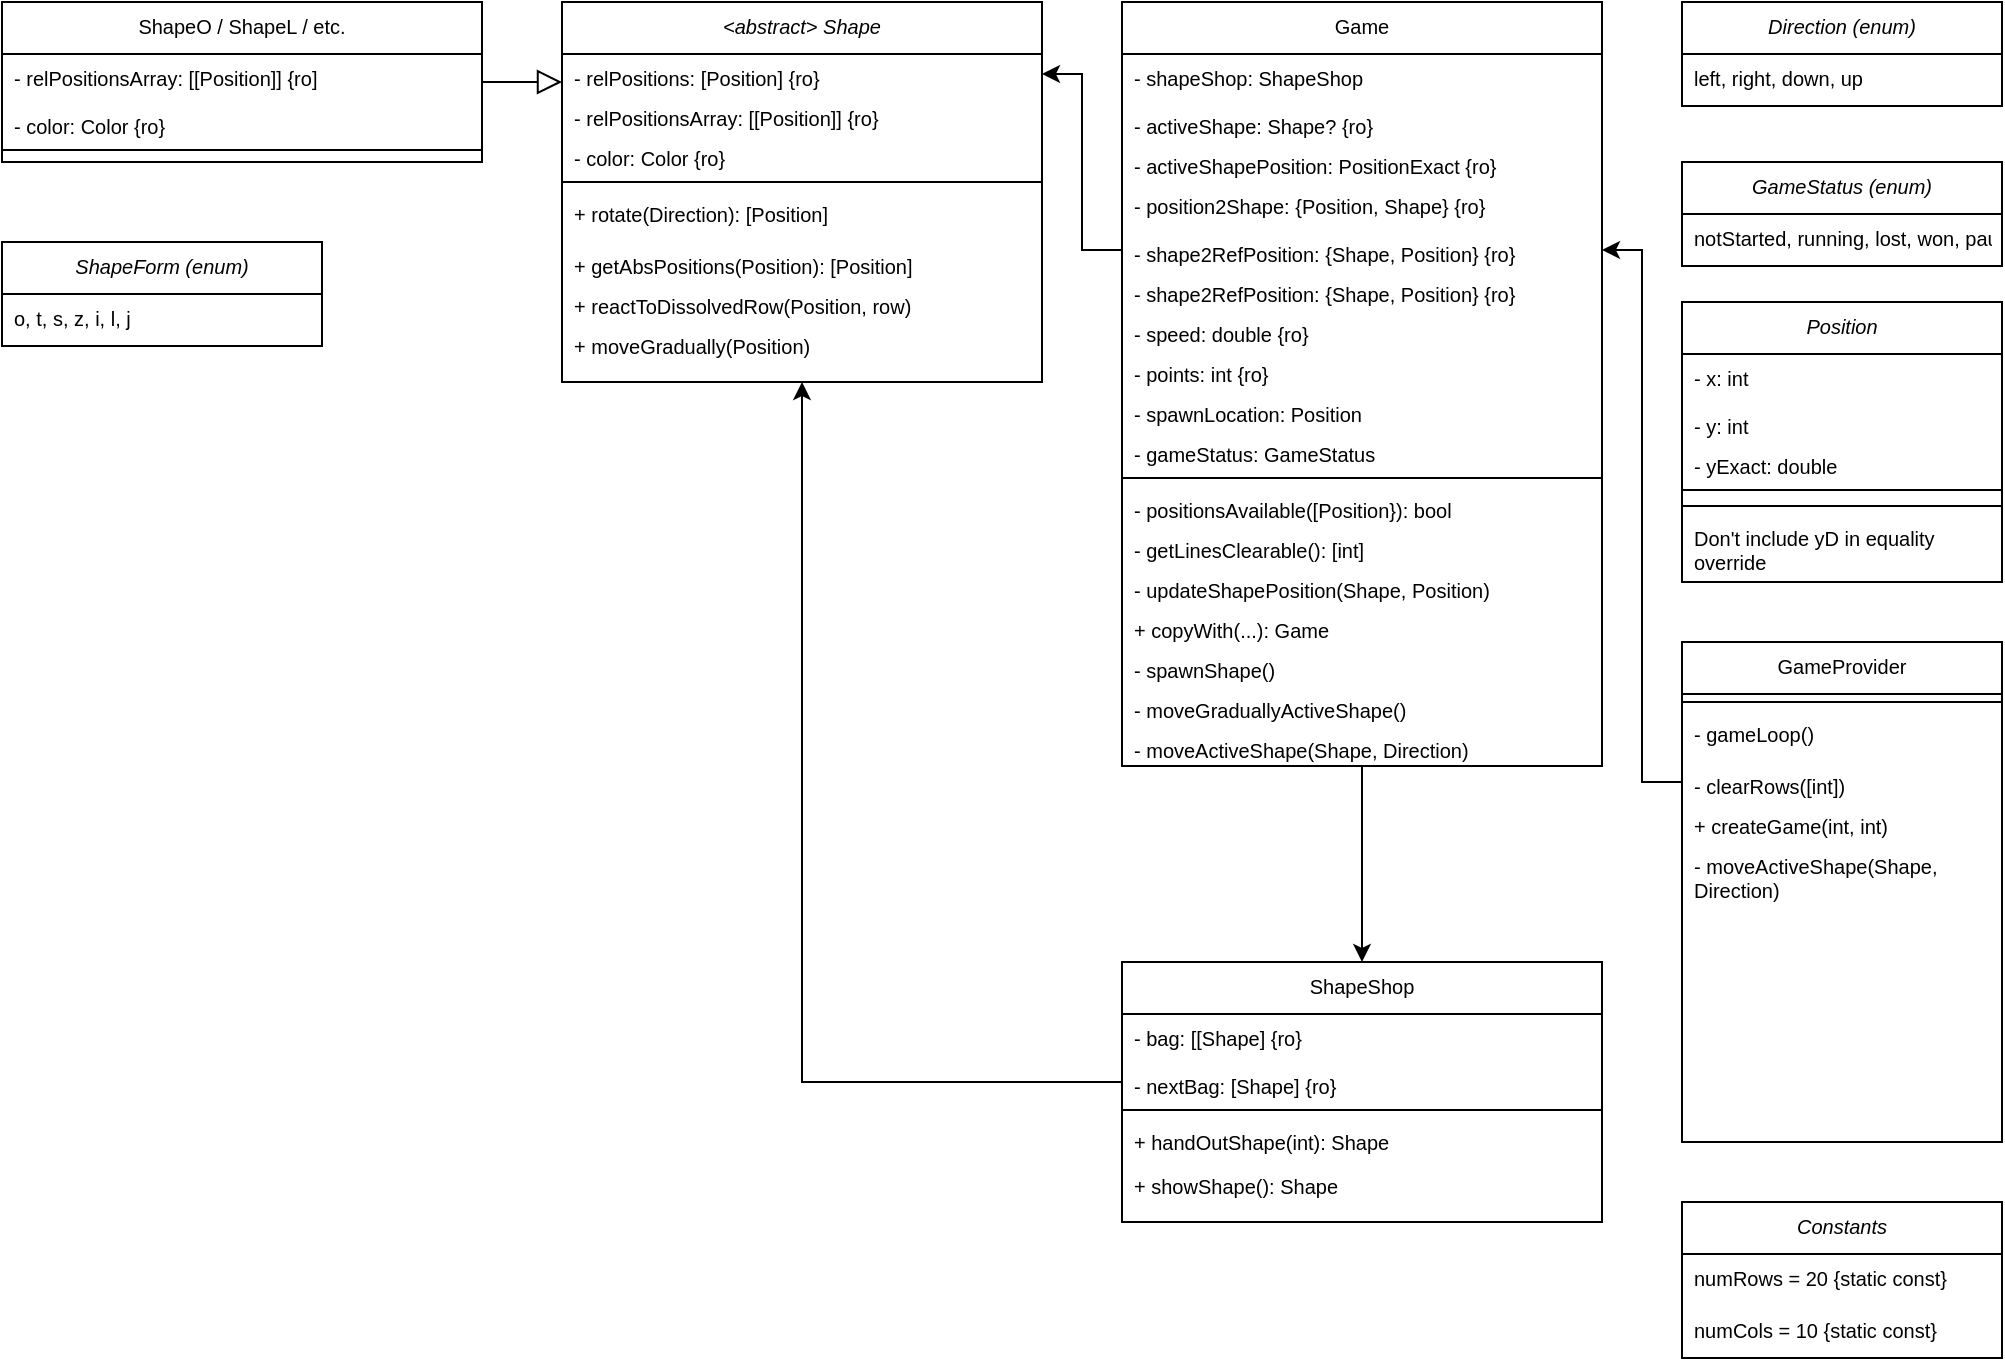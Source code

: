 <mxfile version="14.1.8" type="device"><diagram id="C5RBs43oDa-KdzZeNtuy" name="Page-1"><mxGraphModel dx="339" dy="326" grid="1" gridSize="10" guides="1" tooltips="1" connect="1" arrows="1" fold="1" page="1" pageScale="1" pageWidth="1169" pageHeight="827" math="0" shadow="0"><root><mxCell id="WIyWlLk6GJQsqaUBKTNV-0"/><mxCell id="WIyWlLk6GJQsqaUBKTNV-1" parent="WIyWlLk6GJQsqaUBKTNV-0"/><mxCell id="zkfFHV4jXpPFQw0GAbJ--0" value="&lt;abstract&gt; Shape" style="swimlane;fontStyle=2;align=center;verticalAlign=top;childLayout=stackLayout;horizontal=1;startSize=26;horizontalStack=0;resizeParent=1;resizeLast=0;collapsible=1;marginBottom=0;rounded=0;shadow=0;strokeWidth=1;fontSize=10;" parent="WIyWlLk6GJQsqaUBKTNV-1" vertex="1"><mxGeometry x="400" y="40" width="240" height="190" as="geometry"><mxRectangle x="230" y="140" width="160" height="26" as="alternateBounds"/></mxGeometry></mxCell><mxCell id="BvGE6Ee7fU8jp91eKPD7-6" value="- relPositions: [Position] {ro}" style="text;align=left;verticalAlign=top;spacingLeft=4;spacingRight=4;overflow=hidden;rotatable=0;points=[[0,0.5],[1,0.5]];portConstraint=eastwest;fontSize=10;" parent="zkfFHV4jXpPFQw0GAbJ--0" vertex="1"><mxGeometry y="26" width="240" height="20" as="geometry"/></mxCell><mxCell id="X8LODUkjvH6Go8XH6GLs-17" value="- relPositionsArray: [[Position]] {ro}" style="text;align=left;verticalAlign=top;spacingLeft=4;spacingRight=4;overflow=hidden;rotatable=0;points=[[0,0.5],[1,0.5]];portConstraint=eastwest;fontSize=10;" parent="zkfFHV4jXpPFQw0GAbJ--0" vertex="1"><mxGeometry y="46" width="240" height="20" as="geometry"/></mxCell><mxCell id="zkfFHV4jXpPFQw0GAbJ--5" value="- color: Color {ro}" style="text;align=left;verticalAlign=top;spacingLeft=4;spacingRight=4;overflow=hidden;rotatable=0;points=[[0,0.5],[1,0.5]];portConstraint=eastwest;fontSize=10;" parent="zkfFHV4jXpPFQw0GAbJ--0" vertex="1"><mxGeometry y="66" width="240" height="20" as="geometry"/></mxCell><mxCell id="zkfFHV4jXpPFQw0GAbJ--4" value="" style="line;html=1;strokeWidth=1;align=left;verticalAlign=middle;spacingTop=-1;spacingLeft=3;spacingRight=3;rotatable=0;labelPosition=right;points=[];portConstraint=eastwest;fontSize=10;" parent="zkfFHV4jXpPFQw0GAbJ--0" vertex="1"><mxGeometry y="86" width="240" height="8" as="geometry"/></mxCell><mxCell id="X8LODUkjvH6Go8XH6GLs-16" value="+ rotate(Direction): [Position]" style="text;align=left;verticalAlign=top;spacingLeft=4;spacingRight=4;overflow=hidden;rotatable=0;points=[[0,0.5],[1,0.5]];portConstraint=eastwest;fontSize=10;whiteSpace=wrap;" parent="zkfFHV4jXpPFQw0GAbJ--0" vertex="1"><mxGeometry y="94" width="240" height="26" as="geometry"/></mxCell><mxCell id="X8LODUkjvH6Go8XH6GLs-12" value="+ getAbsPositions(Position): [Position]" style="text;align=left;verticalAlign=top;spacingLeft=4;spacingRight=4;overflow=hidden;rotatable=0;points=[[0,0.5],[1,0.5]];portConstraint=eastwest;fontSize=10;" parent="zkfFHV4jXpPFQw0GAbJ--0" vertex="1"><mxGeometry y="120" width="240" height="20" as="geometry"/></mxCell><mxCell id="X8LODUkjvH6Go8XH6GLs-26" value="+ reactToDissolvedRow(Position, row)" style="text;align=left;verticalAlign=top;spacingLeft=4;spacingRight=4;overflow=hidden;rotatable=0;points=[[0,0.5],[1,0.5]];portConstraint=eastwest;fontSize=10;" parent="zkfFHV4jXpPFQw0GAbJ--0" vertex="1"><mxGeometry y="140" width="240" height="20" as="geometry"/></mxCell><mxCell id="X8LODUkjvH6Go8XH6GLs-66" value="+ moveGradually(Position)" style="text;align=left;verticalAlign=top;spacingLeft=4;spacingRight=4;overflow=hidden;rotatable=0;points=[[0,0.5],[1,0.5]];portConstraint=eastwest;fontSize=10;" parent="zkfFHV4jXpPFQw0GAbJ--0" vertex="1"><mxGeometry y="160" width="240" height="20" as="geometry"/></mxCell><mxCell id="zkfFHV4jXpPFQw0GAbJ--6" value="ShapeO / ShapeL / etc." style="swimlane;fontStyle=0;align=center;verticalAlign=top;childLayout=stackLayout;horizontal=1;startSize=26;horizontalStack=0;resizeParent=1;resizeLast=0;collapsible=1;marginBottom=0;rounded=0;shadow=0;strokeWidth=1;fontSize=10;" parent="WIyWlLk6GJQsqaUBKTNV-1" vertex="1"><mxGeometry x="120" y="40" width="240" height="80" as="geometry"><mxRectangle x="130" y="380" width="160" height="26" as="alternateBounds"/></mxGeometry></mxCell><mxCell id="zkfFHV4jXpPFQw0GAbJ--7" value="- relPositionsArray: [[Position]] {ro]" style="text;align=left;verticalAlign=top;spacingLeft=4;spacingRight=4;overflow=hidden;rotatable=0;points=[[0,0.5],[1,0.5]];portConstraint=eastwest;fontSize=10;" parent="zkfFHV4jXpPFQw0GAbJ--6" vertex="1"><mxGeometry y="26" width="240" height="24" as="geometry"/></mxCell><mxCell id="zkfFHV4jXpPFQw0GAbJ--8" value="- color: Color {ro}" style="text;align=left;verticalAlign=top;spacingLeft=4;spacingRight=4;overflow=hidden;rotatable=0;points=[[0,0.5],[1,0.5]];portConstraint=eastwest;rounded=0;shadow=0;html=0;fontSize=10;" parent="zkfFHV4jXpPFQw0GAbJ--6" vertex="1"><mxGeometry y="50" width="240" height="20" as="geometry"/></mxCell><mxCell id="zkfFHV4jXpPFQw0GAbJ--9" value="" style="line;html=1;strokeWidth=1;align=left;verticalAlign=middle;spacingTop=-1;spacingLeft=3;spacingRight=3;rotatable=0;labelPosition=right;points=[];portConstraint=eastwest;fontSize=10;" parent="zkfFHV4jXpPFQw0GAbJ--6" vertex="1"><mxGeometry y="70" width="240" height="8" as="geometry"/></mxCell><mxCell id="zkfFHV4jXpPFQw0GAbJ--12" value="" style="endArrow=block;endSize=10;endFill=0;shadow=0;strokeWidth=1;rounded=0;edgeStyle=elbowEdgeStyle;elbow=vertical;fontSize=10;" parent="WIyWlLk6GJQsqaUBKTNV-1" source="zkfFHV4jXpPFQw0GAbJ--6" target="zkfFHV4jXpPFQw0GAbJ--0" edge="1"><mxGeometry width="160" relative="1" as="geometry"><mxPoint x="520" y="203" as="sourcePoint"/><mxPoint x="520" y="203" as="targetPoint"/></mxGeometry></mxCell><mxCell id="BvGE6Ee7fU8jp91eKPD7-8" value="Direction (enum)" style="swimlane;fontStyle=2;align=center;verticalAlign=top;childLayout=stackLayout;horizontal=1;startSize=26;horizontalStack=0;resizeParent=1;resizeLast=0;collapsible=1;marginBottom=0;rounded=0;shadow=0;strokeWidth=1;fontSize=10;" parent="WIyWlLk6GJQsqaUBKTNV-1" vertex="1"><mxGeometry x="960" y="40" width="160" height="52" as="geometry"><mxRectangle x="230" y="140" width="160" height="26" as="alternateBounds"/></mxGeometry></mxCell><mxCell id="BvGE6Ee7fU8jp91eKPD7-9" value="left, right, down, up" style="text;align=left;verticalAlign=top;spacingLeft=4;spacingRight=4;overflow=hidden;rotatable=0;points=[[0,0.5],[1,0.5]];portConstraint=eastwest;fontSize=10;" parent="BvGE6Ee7fU8jp91eKPD7-8" vertex="1"><mxGeometry y="26" width="160" height="26" as="geometry"/></mxCell><mxCell id="X8LODUkjvH6Go8XH6GLs-83" style="edgeStyle=orthogonalEdgeStyle;rounded=0;orthogonalLoop=1;jettySize=auto;html=1;entryX=0.5;entryY=0;entryDx=0;entryDy=0;startArrow=none;startFill=0;endArrow=classic;endFill=1;fontSize=10;" parent="WIyWlLk6GJQsqaUBKTNV-1" source="BvGE6Ee7fU8jp91eKPD7-17" target="X8LODUkjvH6Go8XH6GLs-29" edge="1"><mxGeometry relative="1" as="geometry"/></mxCell><mxCell id="BvGE6Ee7fU8jp91eKPD7-17" value="Game" style="swimlane;fontStyle=0;align=center;verticalAlign=top;childLayout=stackLayout;horizontal=1;startSize=26;horizontalStack=0;resizeParent=1;resizeLast=0;collapsible=1;marginBottom=0;rounded=0;shadow=0;strokeWidth=1;fontSize=10;" parent="WIyWlLk6GJQsqaUBKTNV-1" vertex="1"><mxGeometry x="680" y="40" width="240" height="382" as="geometry"><mxRectangle x="550" y="140" width="160" height="26" as="alternateBounds"/></mxGeometry></mxCell><mxCell id="X8LODUkjvH6Go8XH6GLs-60" value="- shapeShop: ShapeShop" style="text;align=left;verticalAlign=top;spacingLeft=4;spacingRight=4;overflow=hidden;rotatable=0;points=[[0,0.5],[1,0.5]];portConstraint=eastwest;fontSize=10;" parent="BvGE6Ee7fU8jp91eKPD7-17" vertex="1"><mxGeometry y="26" width="240" height="24" as="geometry"/></mxCell><mxCell id="BvGE6Ee7fU8jp91eKPD7-19" value="- activeShape: Shape? {ro}" style="text;align=left;verticalAlign=top;spacingLeft=4;spacingRight=4;overflow=hidden;rotatable=0;points=[[0,0.5],[1,0.5]];portConstraint=eastwest;rounded=0;shadow=0;html=0;fontSize=10;" parent="BvGE6Ee7fU8jp91eKPD7-17" vertex="1"><mxGeometry y="50" width="240" height="20" as="geometry"/></mxCell><mxCell id="HGt9CGZJZg_WIU4_0yQc-1" value="- activeShapePosition: PositionExact {ro}" style="text;align=left;verticalAlign=top;spacingLeft=4;spacingRight=4;overflow=hidden;rotatable=0;points=[[0,0.5],[1,0.5]];portConstraint=eastwest;rounded=0;shadow=0;html=0;fontSize=10;" vertex="1" parent="BvGE6Ee7fU8jp91eKPD7-17"><mxGeometry y="70" width="240" height="20" as="geometry"/></mxCell><mxCell id="BvGE6Ee7fU8jp91eKPD7-18" value="- position2Shape: {Position, Shape} {ro}" style="text;align=left;verticalAlign=top;spacingLeft=4;spacingRight=4;overflow=hidden;rotatable=0;points=[[0,0.5],[1,0.5]];portConstraint=eastwest;fontSize=10;" parent="BvGE6Ee7fU8jp91eKPD7-17" vertex="1"><mxGeometry y="90" width="240" height="24" as="geometry"/></mxCell><mxCell id="X8LODUkjvH6Go8XH6GLs-19" value="- shape2RefPosition: {Shape, Position} {ro}" style="text;align=left;verticalAlign=top;spacingLeft=4;spacingRight=4;overflow=hidden;rotatable=0;points=[[0,0.5],[1,0.5]];portConstraint=eastwest;fontSize=10;" parent="BvGE6Ee7fU8jp91eKPD7-17" vertex="1"><mxGeometry y="114" width="240" height="20" as="geometry"/></mxCell><mxCell id="HGt9CGZJZg_WIU4_0yQc-0" value="- shape2RefPosition: {Shape, Position} {ro}" style="text;align=left;verticalAlign=top;spacingLeft=4;spacingRight=4;overflow=hidden;rotatable=0;points=[[0,0.5],[1,0.5]];portConstraint=eastwest;fontSize=10;" vertex="1" parent="BvGE6Ee7fU8jp91eKPD7-17"><mxGeometry y="134" width="240" height="20" as="geometry"/></mxCell><mxCell id="X8LODUkjvH6Go8XH6GLs-20" value="- speed: double {ro}" style="text;align=left;verticalAlign=top;spacingLeft=4;spacingRight=4;overflow=hidden;rotatable=0;points=[[0,0.5],[1,0.5]];portConstraint=eastwest;rounded=0;shadow=0;html=0;fontSize=10;" parent="BvGE6Ee7fU8jp91eKPD7-17" vertex="1"><mxGeometry y="154" width="240" height="20" as="geometry"/></mxCell><mxCell id="BvGE6Ee7fU8jp91eKPD7-21" value="- points: int {ro}" style="text;align=left;verticalAlign=top;spacingLeft=4;spacingRight=4;overflow=hidden;rotatable=0;points=[[0,0.5],[1,0.5]];portConstraint=eastwest;rounded=0;shadow=0;html=0;fontSize=10;" parent="BvGE6Ee7fU8jp91eKPD7-17" vertex="1"><mxGeometry y="174" width="240" height="20" as="geometry"/></mxCell><mxCell id="X8LODUkjvH6Go8XH6GLs-62" value="- spawnLocation: Position" style="text;align=left;verticalAlign=top;spacingLeft=4;spacingRight=4;overflow=hidden;rotatable=0;points=[[0,0.5],[1,0.5]];portConstraint=eastwest;rounded=0;shadow=0;html=0;fontSize=10;" parent="BvGE6Ee7fU8jp91eKPD7-17" vertex="1"><mxGeometry y="194" width="240" height="20" as="geometry"/></mxCell><mxCell id="X8LODUkjvH6Go8XH6GLs-63" value="- gameStatus: GameStatus" style="text;align=left;verticalAlign=top;spacingLeft=4;spacingRight=4;overflow=hidden;rotatable=0;points=[[0,0.5],[1,0.5]];portConstraint=eastwest;rounded=0;shadow=0;html=0;fontSize=10;" parent="BvGE6Ee7fU8jp91eKPD7-17" vertex="1"><mxGeometry y="214" width="240" height="20" as="geometry"/></mxCell><mxCell id="BvGE6Ee7fU8jp91eKPD7-23" value="" style="line;html=1;strokeWidth=1;align=left;verticalAlign=middle;spacingTop=-1;spacingLeft=3;spacingRight=3;rotatable=0;labelPosition=right;points=[];portConstraint=eastwest;fontSize=10;" parent="BvGE6Ee7fU8jp91eKPD7-17" vertex="1"><mxGeometry y="234" width="240" height="8" as="geometry"/></mxCell><mxCell id="X8LODUkjvH6Go8XH6GLs-14" value="- positionsAvailable([Position}): bool" style="text;align=left;verticalAlign=top;spacingLeft=4;spacingRight=4;overflow=hidden;rotatable=0;points=[[0,0.5],[1,0.5]];portConstraint=eastwest;rounded=0;shadow=0;html=0;fontSize=10;whiteSpace=wrap;" parent="BvGE6Ee7fU8jp91eKPD7-17" vertex="1"><mxGeometry y="242" width="240" height="20" as="geometry"/></mxCell><mxCell id="X8LODUkjvH6Go8XH6GLs-25" value="- getLinesClearable(): [int]" style="text;align=left;verticalAlign=top;spacingLeft=4;spacingRight=4;overflow=hidden;rotatable=0;points=[[0,0.5],[1,0.5]];portConstraint=eastwest;rounded=0;shadow=0;html=0;fontSize=10;whiteSpace=wrap;" parent="BvGE6Ee7fU8jp91eKPD7-17" vertex="1"><mxGeometry y="262" width="240" height="20" as="geometry"/></mxCell><mxCell id="X8LODUkjvH6Go8XH6GLs-27" value="- updateShapePosition(Shape, Position)" style="text;align=left;verticalAlign=top;spacingLeft=4;spacingRight=4;overflow=hidden;rotatable=0;points=[[0,0.5],[1,0.5]];portConstraint=eastwest;rounded=0;shadow=0;html=0;fontSize=10;whiteSpace=wrap;" parent="BvGE6Ee7fU8jp91eKPD7-17" vertex="1"><mxGeometry y="282" width="240" height="20" as="geometry"/></mxCell><mxCell id="X8LODUkjvH6Go8XH6GLs-55" value="+ copyWith(...): Game" style="text;align=left;verticalAlign=top;spacingLeft=4;spacingRight=4;overflow=hidden;rotatable=0;points=[[0,0.5],[1,0.5]];portConstraint=eastwest;rounded=0;shadow=0;html=0;fontSize=10;whiteSpace=wrap;" parent="BvGE6Ee7fU8jp91eKPD7-17" vertex="1"><mxGeometry y="302" width="240" height="20" as="geometry"/></mxCell><mxCell id="X8LODUkjvH6Go8XH6GLs-61" value="- spawnShape()" style="text;align=left;verticalAlign=top;spacingLeft=4;spacingRight=4;overflow=hidden;rotatable=0;points=[[0,0.5],[1,0.5]];portConstraint=eastwest;rounded=0;shadow=0;html=0;fontSize=10;whiteSpace=wrap;" parent="BvGE6Ee7fU8jp91eKPD7-17" vertex="1"><mxGeometry y="322" width="240" height="20" as="geometry"/></mxCell><mxCell id="X8LODUkjvH6Go8XH6GLs-67" value="- moveGraduallyActiveShape()" style="text;align=left;verticalAlign=top;spacingLeft=4;spacingRight=4;overflow=hidden;rotatable=0;points=[[0,0.5],[1,0.5]];portConstraint=eastwest;rounded=0;shadow=0;html=0;fontSize=10;whiteSpace=wrap;" parent="BvGE6Ee7fU8jp91eKPD7-17" vertex="1"><mxGeometry y="342" width="240" height="20" as="geometry"/></mxCell><mxCell id="X8LODUkjvH6Go8XH6GLs-89" value="- moveActiveShape(Shape, Direction)" style="text;align=left;verticalAlign=top;spacingLeft=4;spacingRight=4;overflow=hidden;rotatable=0;points=[[0,0.5],[1,0.5]];portConstraint=eastwest;rounded=0;shadow=0;html=0;fontSize=10;whiteSpace=wrap;" parent="BvGE6Ee7fU8jp91eKPD7-17" vertex="1"><mxGeometry y="362" width="240" height="20" as="geometry"/></mxCell><mxCell id="X8LODUkjvH6Go8XH6GLs-23" style="edgeStyle=orthogonalEdgeStyle;rounded=0;orthogonalLoop=1;jettySize=auto;html=1;exitX=1;exitY=0.5;exitDx=0;exitDy=0;entryX=0;entryY=0.5;entryDx=0;entryDy=0;fontSize=10;startArrow=classic;startFill=1;endArrow=none;endFill=0;fillColor=#f5f5f5;" parent="WIyWlLk6GJQsqaUBKTNV-1" source="BvGE6Ee7fU8jp91eKPD7-6" target="X8LODUkjvH6Go8XH6GLs-19" edge="1"><mxGeometry relative="1" as="geometry"/></mxCell><mxCell id="X8LODUkjvH6Go8XH6GLs-29" value="ShapeShop" style="swimlane;fontStyle=0;align=center;verticalAlign=top;childLayout=stackLayout;horizontal=1;startSize=26;horizontalStack=0;resizeParent=1;resizeLast=0;collapsible=1;marginBottom=0;rounded=0;shadow=0;strokeWidth=1;fontSize=10;" parent="WIyWlLk6GJQsqaUBKTNV-1" vertex="1"><mxGeometry x="680" y="520" width="240" height="130" as="geometry"><mxRectangle x="230" y="140" width="160" height="26" as="alternateBounds"/></mxGeometry></mxCell><mxCell id="X8LODUkjvH6Go8XH6GLs-30" value="- bag: [[Shape] {ro}" style="text;align=left;verticalAlign=top;spacingLeft=4;spacingRight=4;overflow=hidden;rotatable=0;points=[[0,0.5],[1,0.5]];portConstraint=eastwest;fontSize=10;" parent="X8LODUkjvH6Go8XH6GLs-29" vertex="1"><mxGeometry y="26" width="240" height="24" as="geometry"/></mxCell><mxCell id="X8LODUkjvH6Go8XH6GLs-31" value="- nextBag: [Shape] {ro}" style="text;align=left;verticalAlign=top;spacingLeft=4;spacingRight=4;overflow=hidden;rotatable=0;points=[[0,0.5],[1,0.5]];portConstraint=eastwest;fontSize=10;" parent="X8LODUkjvH6Go8XH6GLs-29" vertex="1"><mxGeometry y="50" width="240" height="20" as="geometry"/></mxCell><mxCell id="X8LODUkjvH6Go8XH6GLs-34" value="" style="line;html=1;strokeWidth=1;align=left;verticalAlign=middle;spacingTop=-1;spacingLeft=3;spacingRight=3;rotatable=0;labelPosition=right;points=[];portConstraint=eastwest;fontSize=10;" parent="X8LODUkjvH6Go8XH6GLs-29" vertex="1"><mxGeometry y="70" width="240" height="8" as="geometry"/></mxCell><mxCell id="X8LODUkjvH6Go8XH6GLs-35" value="+ handOutShape(int): Shape" style="text;align=left;verticalAlign=top;spacingLeft=4;spacingRight=4;overflow=hidden;rotatable=0;points=[[0,0.5],[1,0.5]];portConstraint=eastwest;fontSize=10;whiteSpace=wrap;" parent="X8LODUkjvH6Go8XH6GLs-29" vertex="1"><mxGeometry y="78" width="240" height="22" as="geometry"/></mxCell><mxCell id="X8LODUkjvH6Go8XH6GLs-57" value="+ showShape(): Shape" style="text;align=left;verticalAlign=top;spacingLeft=4;spacingRight=4;overflow=hidden;rotatable=0;points=[[0,0.5],[1,0.5]];portConstraint=eastwest;fontSize=10;whiteSpace=wrap;" parent="X8LODUkjvH6Go8XH6GLs-29" vertex="1"><mxGeometry y="100" width="240" height="22" as="geometry"/></mxCell><mxCell id="X8LODUkjvH6Go8XH6GLs-39" value="GameProvider" style="swimlane;fontStyle=0;align=center;verticalAlign=top;childLayout=stackLayout;horizontal=1;startSize=26;horizontalStack=0;resizeParent=1;resizeLast=0;collapsible=1;marginBottom=0;rounded=0;shadow=0;strokeWidth=1;fontSize=10;" parent="WIyWlLk6GJQsqaUBKTNV-1" vertex="1"><mxGeometry x="960" y="360" width="160" height="250" as="geometry"><mxRectangle x="550" y="140" width="160" height="26" as="alternateBounds"/></mxGeometry></mxCell><mxCell id="X8LODUkjvH6Go8XH6GLs-47" value="" style="line;html=1;strokeWidth=1;align=left;verticalAlign=middle;spacingTop=-1;spacingLeft=3;spacingRight=3;rotatable=0;labelPosition=right;points=[];portConstraint=eastwest;fontSize=10;" parent="X8LODUkjvH6Go8XH6GLs-39" vertex="1"><mxGeometry y="26" width="160" height="8" as="geometry"/></mxCell><mxCell id="X8LODUkjvH6Go8XH6GLs-48" value="- gameLoop()" style="text;align=left;verticalAlign=top;spacingLeft=4;spacingRight=4;overflow=hidden;rotatable=0;points=[[0,0.5],[1,0.5]];portConstraint=eastwest;rounded=0;shadow=0;html=0;fontSize=10;" parent="X8LODUkjvH6Go8XH6GLs-39" vertex="1"><mxGeometry y="34" width="160" height="26" as="geometry"/></mxCell><mxCell id="X8LODUkjvH6Go8XH6GLs-50" value="- clearRows([int])" style="text;align=left;verticalAlign=top;spacingLeft=4;spacingRight=4;overflow=hidden;rotatable=0;points=[[0,0.5],[1,0.5]];portConstraint=eastwest;rounded=0;shadow=0;html=0;fontSize=10;whiteSpace=wrap;" parent="X8LODUkjvH6Go8XH6GLs-39" vertex="1"><mxGeometry y="60" width="160" height="20" as="geometry"/></mxCell><mxCell id="X8LODUkjvH6Go8XH6GLs-85" value="+ createGame(int, int)" style="text;align=left;verticalAlign=top;spacingLeft=4;spacingRight=4;overflow=hidden;rotatable=0;points=[[0,0.5],[1,0.5]];portConstraint=eastwest;rounded=0;shadow=0;html=0;fontSize=10;whiteSpace=wrap;" parent="X8LODUkjvH6Go8XH6GLs-39" vertex="1"><mxGeometry y="80" width="160" height="20" as="geometry"/></mxCell><mxCell id="X8LODUkjvH6Go8XH6GLs-90" value="- moveActiveShape(Shape, Direction)" style="text;align=left;verticalAlign=top;spacingLeft=4;spacingRight=4;overflow=hidden;rotatable=0;points=[[0,0.5],[1,0.5]];portConstraint=eastwest;rounded=0;shadow=0;html=0;fontSize=10;whiteSpace=wrap;" parent="X8LODUkjvH6Go8XH6GLs-39" vertex="1"><mxGeometry y="100" width="160" height="30" as="geometry"/></mxCell><mxCell id="X8LODUkjvH6Go8XH6GLs-64" value="GameStatus (enum)" style="swimlane;fontStyle=2;align=center;verticalAlign=top;childLayout=stackLayout;horizontal=1;startSize=26;horizontalStack=0;resizeParent=1;resizeLast=0;collapsible=1;marginBottom=0;rounded=0;shadow=0;strokeWidth=1;fontSize=10;" parent="WIyWlLk6GJQsqaUBKTNV-1" vertex="1"><mxGeometry x="960" y="120" width="160" height="52" as="geometry"><mxRectangle x="230" y="140" width="160" height="26" as="alternateBounds"/></mxGeometry></mxCell><mxCell id="X8LODUkjvH6Go8XH6GLs-65" value="notStarted, running, lost, won, paused" style="text;align=left;verticalAlign=top;spacingLeft=4;spacingRight=4;overflow=hidden;rotatable=0;points=[[0,0.5],[1,0.5]];portConstraint=eastwest;fontSize=10;" parent="X8LODUkjvH6Go8XH6GLs-64" vertex="1"><mxGeometry y="26" width="160" height="26" as="geometry"/></mxCell><mxCell id="X8LODUkjvH6Go8XH6GLs-68" value="Position" style="swimlane;fontStyle=2;align=center;verticalAlign=top;childLayout=stackLayout;horizontal=1;startSize=26;horizontalStack=0;resizeParent=1;resizeLast=0;collapsible=1;marginBottom=0;rounded=0;shadow=0;strokeWidth=1;fontSize=10;" parent="WIyWlLk6GJQsqaUBKTNV-1" vertex="1"><mxGeometry x="960" y="190" width="160" height="140" as="geometry"><mxRectangle x="230" y="140" width="160" height="26" as="alternateBounds"/></mxGeometry></mxCell><mxCell id="X8LODUkjvH6Go8XH6GLs-69" value="- x: int" style="text;align=left;verticalAlign=top;spacingLeft=4;spacingRight=4;overflow=hidden;rotatable=0;points=[[0,0.5],[1,0.5]];portConstraint=eastwest;fontSize=10;" parent="X8LODUkjvH6Go8XH6GLs-68" vertex="1"><mxGeometry y="26" width="160" height="24" as="geometry"/></mxCell><mxCell id="X8LODUkjvH6Go8XH6GLs-70" value="- y: int" style="text;align=left;verticalAlign=top;spacingLeft=4;spacingRight=4;overflow=hidden;rotatable=0;points=[[0,0.5],[1,0.5]];portConstraint=eastwest;fontSize=10;" parent="X8LODUkjvH6Go8XH6GLs-68" vertex="1"><mxGeometry y="50" width="160" height="20" as="geometry"/></mxCell><mxCell id="X8LODUkjvH6Go8XH6GLs-71" value="- yExact: double" style="text;align=left;verticalAlign=top;spacingLeft=4;spacingRight=4;overflow=hidden;rotatable=0;points=[[0,0.5],[1,0.5]];portConstraint=eastwest;fontSize=10;" parent="X8LODUkjvH6Go8XH6GLs-68" vertex="1"><mxGeometry y="70" width="160" height="20" as="geometry"/></mxCell><mxCell id="X8LODUkjvH6Go8XH6GLs-74" value="" style="line;html=1;strokeWidth=1;align=left;verticalAlign=middle;spacingTop=-1;spacingLeft=3;spacingRight=3;rotatable=0;labelPosition=right;points=[];portConstraint=eastwest;fontSize=10;" parent="X8LODUkjvH6Go8XH6GLs-68" vertex="1"><mxGeometry y="90" width="160" height="8" as="geometry"/></mxCell><mxCell id="X8LODUkjvH6Go8XH6GLs-81" value="" style="line;html=1;strokeWidth=1;align=left;verticalAlign=middle;spacingTop=-1;spacingLeft=3;spacingRight=3;rotatable=0;labelPosition=right;points=[];portConstraint=eastwest;fontSize=10;" parent="X8LODUkjvH6Go8XH6GLs-68" vertex="1"><mxGeometry y="98" width="160" height="8" as="geometry"/></mxCell><mxCell id="X8LODUkjvH6Go8XH6GLs-75" value="Don't include yD in equality override" style="text;align=left;verticalAlign=top;spacingLeft=4;spacingRight=4;overflow=hidden;rotatable=0;points=[[0,0.5],[1,0.5]];portConstraint=eastwest;fontSize=10;whiteSpace=wrap;" parent="X8LODUkjvH6Go8XH6GLs-68" vertex="1"><mxGeometry y="106" width="160" height="34" as="geometry"/></mxCell><mxCell id="X8LODUkjvH6Go8XH6GLs-84" style="edgeStyle=orthogonalEdgeStyle;rounded=0;orthogonalLoop=1;jettySize=auto;html=1;exitX=0;exitY=0.5;exitDx=0;exitDy=0;entryX=0.5;entryY=1;entryDx=0;entryDy=0;startArrow=none;startFill=0;endArrow=classic;endFill=1;fontSize=10;" parent="WIyWlLk6GJQsqaUBKTNV-1" source="X8LODUkjvH6Go8XH6GLs-31" target="zkfFHV4jXpPFQw0GAbJ--0" edge="1"><mxGeometry relative="1" as="geometry"/></mxCell><mxCell id="X8LODUkjvH6Go8XH6GLs-86" value="Constants" style="swimlane;fontStyle=2;align=center;verticalAlign=top;childLayout=stackLayout;horizontal=1;startSize=26;horizontalStack=0;resizeParent=1;resizeLast=0;collapsible=1;marginBottom=0;rounded=0;shadow=0;strokeWidth=1;fontSize=10;" parent="WIyWlLk6GJQsqaUBKTNV-1" vertex="1"><mxGeometry x="960" y="640" width="160" height="78" as="geometry"><mxRectangle x="230" y="140" width="160" height="26" as="alternateBounds"/></mxGeometry></mxCell><mxCell id="X8LODUkjvH6Go8XH6GLs-87" value="numRows = 20 {static const}" style="text;align=left;verticalAlign=top;spacingLeft=4;spacingRight=4;overflow=hidden;rotatable=0;points=[[0,0.5],[1,0.5]];portConstraint=eastwest;fontSize=10;" parent="X8LODUkjvH6Go8XH6GLs-86" vertex="1"><mxGeometry y="26" width="160" height="26" as="geometry"/></mxCell><mxCell id="X8LODUkjvH6Go8XH6GLs-88" value="numCols = 10 {static const}" style="text;align=left;verticalAlign=top;spacingLeft=4;spacingRight=4;overflow=hidden;rotatable=0;points=[[0,0.5],[1,0.5]];portConstraint=eastwest;fontSize=10;" parent="X8LODUkjvH6Go8XH6GLs-86" vertex="1"><mxGeometry y="52" width="160" height="26" as="geometry"/></mxCell><mxCell id="X8LODUkjvH6Go8XH6GLs-91" style="edgeStyle=orthogonalEdgeStyle;rounded=0;orthogonalLoop=1;jettySize=auto;html=1;exitX=0;exitY=0.5;exitDx=0;exitDy=0;entryX=1;entryY=0.5;entryDx=0;entryDy=0;startArrow=none;startFill=0;endArrow=classic;endFill=1;strokeColor=#000000;fontSize=10;" parent="WIyWlLk6GJQsqaUBKTNV-1" source="X8LODUkjvH6Go8XH6GLs-50" target="X8LODUkjvH6Go8XH6GLs-19" edge="1"><mxGeometry relative="1" as="geometry"/></mxCell><mxCell id="lwn8xe6NCGbbS0Cg0MNr-0" value="ShapeForm (enum)" style="swimlane;fontStyle=2;align=center;verticalAlign=top;childLayout=stackLayout;horizontal=1;startSize=26;horizontalStack=0;resizeParent=1;resizeLast=0;collapsible=1;marginBottom=0;rounded=0;shadow=0;strokeWidth=1;fontSize=10;" parent="WIyWlLk6GJQsqaUBKTNV-1" vertex="1"><mxGeometry x="120" y="160" width="160" height="52" as="geometry"><mxRectangle x="230" y="140" width="160" height="26" as="alternateBounds"/></mxGeometry></mxCell><mxCell id="lwn8xe6NCGbbS0Cg0MNr-1" value="o, t, s, z, i, l, j" style="text;align=left;verticalAlign=top;spacingLeft=4;spacingRight=4;overflow=hidden;rotatable=0;points=[[0,0.5],[1,0.5]];portConstraint=eastwest;fontSize=10;" parent="lwn8xe6NCGbbS0Cg0MNr-0" vertex="1"><mxGeometry y="26" width="160" height="26" as="geometry"/></mxCell></root></mxGraphModel></diagram></mxfile>